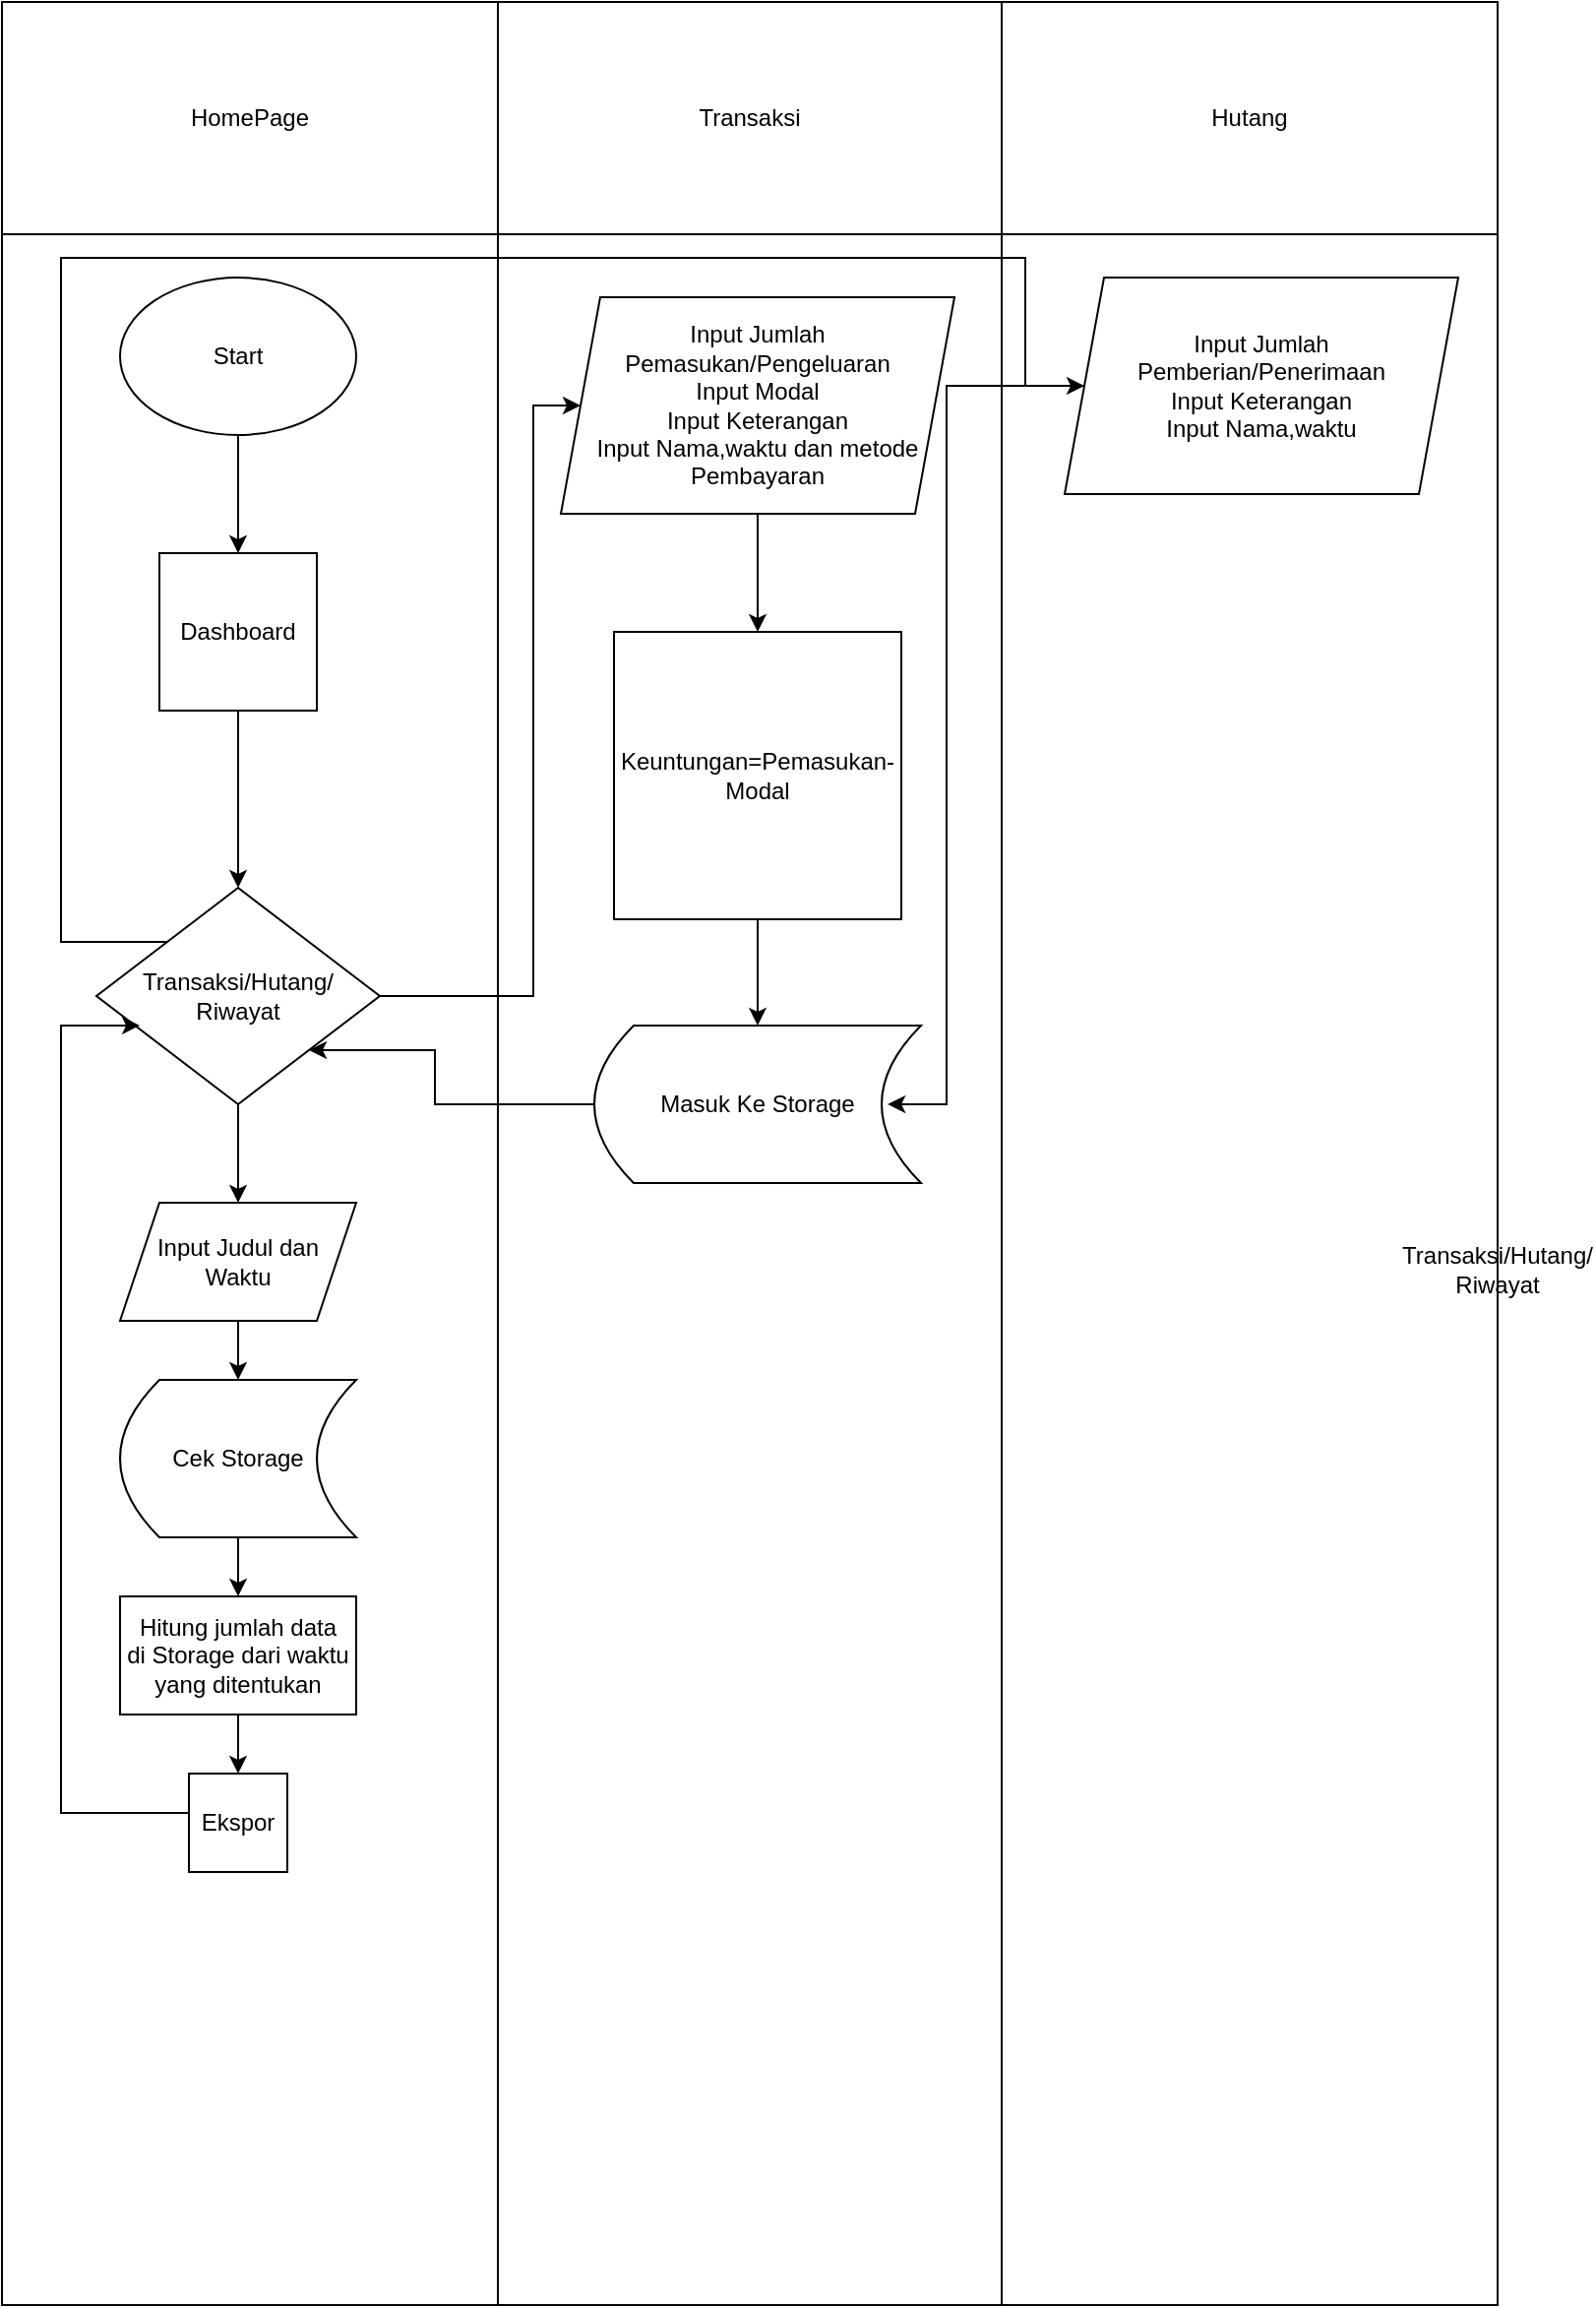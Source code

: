 <mxfile version="21.3.4" type="github">
  <diagram name="Halaman-1" id="BwGvgEw3xih0ZA-LP8oi">
    <mxGraphModel dx="1760" dy="968" grid="1" gridSize="10" guides="1" tooltips="1" connect="1" arrows="1" fold="1" page="1" pageScale="1" pageWidth="827" pageHeight="1169" math="0" shadow="0">
      <root>
        <mxCell id="0" />
        <mxCell id="1" parent="0" />
        <mxCell id="pZ1wPKouJq35_6eUtSY6-37" value="" style="childLayout=tableLayout;recursiveResize=0;shadow=0;fillColor=none;" parent="1" vertex="1">
          <mxGeometry x="30" width="760" height="1170" as="geometry" />
        </mxCell>
        <mxCell id="pZ1wPKouJq35_6eUtSY6-38" value="" style="shape=tableRow;horizontal=0;startSize=0;swimlaneHead=0;swimlaneBody=0;top=0;left=0;bottom=0;right=0;dropTarget=0;collapsible=0;recursiveResize=0;expand=0;fontStyle=0;fillColor=none;strokeColor=inherit;" parent="pZ1wPKouJq35_6eUtSY6-37" vertex="1">
          <mxGeometry width="760" height="118" as="geometry" />
        </mxCell>
        <mxCell id="pZ1wPKouJq35_6eUtSY6-39" value="HomePage" style="connectable=0;recursiveResize=0;strokeColor=inherit;fillColor=none;align=center;whiteSpace=wrap;html=1;" parent="pZ1wPKouJq35_6eUtSY6-38" vertex="1">
          <mxGeometry width="252" height="118" as="geometry">
            <mxRectangle width="252" height="118" as="alternateBounds" />
          </mxGeometry>
        </mxCell>
        <mxCell id="pZ1wPKouJq35_6eUtSY6-40" value="Transaksi" style="connectable=0;recursiveResize=0;strokeColor=inherit;fillColor=none;align=center;whiteSpace=wrap;html=1;" parent="pZ1wPKouJq35_6eUtSY6-38" vertex="1">
          <mxGeometry x="252" width="256" height="118" as="geometry">
            <mxRectangle width="256" height="118" as="alternateBounds" />
          </mxGeometry>
        </mxCell>
        <mxCell id="pZ1wPKouJq35_6eUtSY6-41" value="Hutang" style="connectable=0;recursiveResize=0;strokeColor=inherit;fillColor=none;align=center;whiteSpace=wrap;html=1;" parent="pZ1wPKouJq35_6eUtSY6-38" vertex="1">
          <mxGeometry x="508" width="252" height="118" as="geometry">
            <mxRectangle width="252" height="118" as="alternateBounds" />
          </mxGeometry>
        </mxCell>
        <mxCell id="pZ1wPKouJq35_6eUtSY6-46" style="shape=tableRow;horizontal=0;startSize=0;swimlaneHead=0;swimlaneBody=0;top=0;left=0;bottom=0;right=0;dropTarget=0;collapsible=0;recursiveResize=0;expand=0;fontStyle=0;fillColor=none;strokeColor=inherit;" parent="pZ1wPKouJq35_6eUtSY6-37" vertex="1">
          <mxGeometry y="118" width="760" height="1052" as="geometry" />
        </mxCell>
        <mxCell id="pZ1wPKouJq35_6eUtSY6-49" value="" style="connectable=0;recursiveResize=0;strokeColor=inherit;fillColor=none;align=center;whiteSpace=wrap;html=1;" parent="pZ1wPKouJq35_6eUtSY6-46" vertex="1">
          <mxGeometry width="252" height="1052" as="geometry">
            <mxRectangle width="252" height="1052" as="alternateBounds" />
          </mxGeometry>
        </mxCell>
        <mxCell id="pZ1wPKouJq35_6eUtSY6-47" value="" style="connectable=0;recursiveResize=0;strokeColor=inherit;fillColor=none;align=center;whiteSpace=wrap;html=1;" parent="pZ1wPKouJq35_6eUtSY6-46" vertex="1">
          <mxGeometry x="252" width="256" height="1052" as="geometry">
            <mxRectangle width="256" height="1052" as="alternateBounds" />
          </mxGeometry>
        </mxCell>
        <mxCell id="pZ1wPKouJq35_6eUtSY6-48" value="" style="connectable=0;recursiveResize=0;strokeColor=inherit;fillColor=none;align=center;whiteSpace=wrap;html=1;" parent="pZ1wPKouJq35_6eUtSY6-46" vertex="1">
          <mxGeometry x="508" width="252" height="1052" as="geometry">
            <mxRectangle width="252" height="1052" as="alternateBounds" />
          </mxGeometry>
        </mxCell>
        <mxCell id="pZ1wPKouJq35_6eUtSY6-51" value="Transaksi/Hutang/&lt;br&gt;Riwayat" style="rhombus;whiteSpace=wrap;html=1;" parent="pZ1wPKouJq35_6eUtSY6-46" vertex="1">
          <mxGeometry x="760" width="NaN" height="1052" as="geometry">
            <mxRectangle width="NaN" height="1052" as="alternateBounds" />
          </mxGeometry>
        </mxCell>
        <mxCell id="pZ1wPKouJq35_6eUtSY6-3" value="" style="edgeStyle=orthogonalEdgeStyle;rounded=0;orthogonalLoop=1;jettySize=auto;html=1;" parent="1" source="pZ1wPKouJq35_6eUtSY6-1" target="pZ1wPKouJq35_6eUtSY6-2" edge="1">
          <mxGeometry relative="1" as="geometry" />
        </mxCell>
        <mxCell id="pZ1wPKouJq35_6eUtSY6-1" value="Start" style="ellipse;whiteSpace=wrap;html=1;" parent="1" vertex="1">
          <mxGeometry x="90" y="140" width="120" height="80" as="geometry" />
        </mxCell>
        <mxCell id="pZ1wPKouJq35_6eUtSY6-5" value="" style="edgeStyle=orthogonalEdgeStyle;rounded=0;orthogonalLoop=1;jettySize=auto;html=1;" parent="1" source="pZ1wPKouJq35_6eUtSY6-2" target="pZ1wPKouJq35_6eUtSY6-4" edge="1">
          <mxGeometry relative="1" as="geometry" />
        </mxCell>
        <mxCell id="pZ1wPKouJq35_6eUtSY6-2" value="Dashboard" style="whiteSpace=wrap;html=1;aspect=fixed;" parent="1" vertex="1">
          <mxGeometry x="110" y="280" width="80" height="80" as="geometry" />
        </mxCell>
        <mxCell id="pZ1wPKouJq35_6eUtSY6-58" value="" style="edgeStyle=orthogonalEdgeStyle;rounded=0;orthogonalLoop=1;jettySize=auto;html=1;" parent="1" source="pZ1wPKouJq35_6eUtSY6-4" target="pZ1wPKouJq35_6eUtSY6-57" edge="1">
          <mxGeometry relative="1" as="geometry" />
        </mxCell>
        <mxCell id="pZ1wPKouJq35_6eUtSY6-66" style="edgeStyle=orthogonalEdgeStyle;rounded=0;orthogonalLoop=1;jettySize=auto;html=1;exitX=1;exitY=0.5;exitDx=0;exitDy=0;entryX=0;entryY=0.5;entryDx=0;entryDy=0;" parent="1" source="pZ1wPKouJq35_6eUtSY6-4" target="pZ1wPKouJq35_6eUtSY6-65" edge="1">
          <mxGeometry relative="1" as="geometry">
            <Array as="points">
              <mxPoint x="300" y="505" />
              <mxPoint x="300" y="205" />
            </Array>
          </mxGeometry>
        </mxCell>
        <mxCell id="pZ1wPKouJq35_6eUtSY6-73" style="edgeStyle=orthogonalEdgeStyle;rounded=0;orthogonalLoop=1;jettySize=auto;html=1;exitX=0;exitY=0;exitDx=0;exitDy=0;entryX=0;entryY=0.5;entryDx=0;entryDy=0;" parent="1" source="pZ1wPKouJq35_6eUtSY6-4" target="pZ1wPKouJq35_6eUtSY6-72" edge="1">
          <mxGeometry relative="1" as="geometry">
            <Array as="points">
              <mxPoint x="60" y="477" />
              <mxPoint x="60" y="130" />
              <mxPoint x="550" y="130" />
              <mxPoint x="550" y="195" />
            </Array>
          </mxGeometry>
        </mxCell>
        <mxCell id="pZ1wPKouJq35_6eUtSY6-4" value="Transaksi/Hutang/&lt;br&gt;Riwayat" style="rhombus;whiteSpace=wrap;html=1;" parent="1" vertex="1">
          <mxGeometry x="78" y="450" width="144" height="110" as="geometry" />
        </mxCell>
        <mxCell id="4jvbwCCkV_SR59NG1L40-4" style="edgeStyle=orthogonalEdgeStyle;rounded=0;orthogonalLoop=1;jettySize=auto;html=1;exitX=0.5;exitY=1;exitDx=0;exitDy=0;entryX=0.5;entryY=0;entryDx=0;entryDy=0;" edge="1" parent="1" source="pZ1wPKouJq35_6eUtSY6-57" target="4jvbwCCkV_SR59NG1L40-3">
          <mxGeometry relative="1" as="geometry" />
        </mxCell>
        <mxCell id="pZ1wPKouJq35_6eUtSY6-57" value="Input Judul dan &lt;br&gt;Waktu" style="shape=parallelogram;perimeter=parallelogramPerimeter;whiteSpace=wrap;html=1;fixedSize=1;" parent="1" vertex="1">
          <mxGeometry x="90" y="610" width="120" height="60" as="geometry" />
        </mxCell>
        <mxCell id="pZ1wPKouJq35_6eUtSY6-62" value="" style="edgeStyle=orthogonalEdgeStyle;rounded=0;orthogonalLoop=1;jettySize=auto;html=1;" parent="1" source="pZ1wPKouJq35_6eUtSY6-59" target="pZ1wPKouJq35_6eUtSY6-61" edge="1">
          <mxGeometry relative="1" as="geometry" />
        </mxCell>
        <mxCell id="pZ1wPKouJq35_6eUtSY6-59" value="Hitung jumlah data&lt;br&gt;di Storage dari waktu yang ditentukan" style="rounded=0;whiteSpace=wrap;html=1;" parent="1" vertex="1">
          <mxGeometry x="90" y="810" width="120" height="60" as="geometry" />
        </mxCell>
        <mxCell id="pZ1wPKouJq35_6eUtSY6-64" style="edgeStyle=orthogonalEdgeStyle;rounded=0;orthogonalLoop=1;jettySize=auto;html=1;exitX=0;exitY=0.5;exitDx=0;exitDy=0;entryX=0.153;entryY=0.636;entryDx=0;entryDy=0;entryPerimeter=0;" parent="1" source="pZ1wPKouJq35_6eUtSY6-61" target="pZ1wPKouJq35_6eUtSY6-4" edge="1">
          <mxGeometry relative="1" as="geometry">
            <Array as="points">
              <mxPoint x="125" y="920" />
              <mxPoint x="60" y="920" />
              <mxPoint x="60" y="520" />
            </Array>
          </mxGeometry>
        </mxCell>
        <mxCell id="pZ1wPKouJq35_6eUtSY6-61" value="Ekspor" style="whiteSpace=wrap;html=1;aspect=fixed;" parent="1" vertex="1">
          <mxGeometry x="125" y="900" width="50" height="50" as="geometry" />
        </mxCell>
        <mxCell id="pZ1wPKouJq35_6eUtSY6-68" value="" style="edgeStyle=orthogonalEdgeStyle;rounded=0;orthogonalLoop=1;jettySize=auto;html=1;" parent="1" source="pZ1wPKouJq35_6eUtSY6-65" target="pZ1wPKouJq35_6eUtSY6-67" edge="1">
          <mxGeometry relative="1" as="geometry" />
        </mxCell>
        <mxCell id="pZ1wPKouJq35_6eUtSY6-65" value="Input Jumlah Pemasukan/Pengeluaran&lt;br&gt;Input Modal&lt;br&gt;Input Keterangan&lt;br&gt;Input Nama,waktu dan metode Pembayaran" style="shape=parallelogram;perimeter=parallelogramPerimeter;whiteSpace=wrap;html=1;fixedSize=1;" parent="1" vertex="1">
          <mxGeometry x="314" y="150" width="200" height="110" as="geometry" />
        </mxCell>
        <mxCell id="pZ1wPKouJq35_6eUtSY6-70" value="" style="edgeStyle=orthogonalEdgeStyle;rounded=0;orthogonalLoop=1;jettySize=auto;html=1;" parent="1" source="pZ1wPKouJq35_6eUtSY6-67" target="pZ1wPKouJq35_6eUtSY6-69" edge="1">
          <mxGeometry relative="1" as="geometry" />
        </mxCell>
        <mxCell id="pZ1wPKouJq35_6eUtSY6-67" value="Keuntungan=Pemasukan-Modal" style="whiteSpace=wrap;html=1;aspect=fixed;" parent="1" vertex="1">
          <mxGeometry x="341" y="320" width="146" height="146" as="geometry" />
        </mxCell>
        <mxCell id="pZ1wPKouJq35_6eUtSY6-71" style="edgeStyle=orthogonalEdgeStyle;rounded=0;orthogonalLoop=1;jettySize=auto;html=1;exitX=0;exitY=0.5;exitDx=0;exitDy=0;entryX=1;entryY=1;entryDx=0;entryDy=0;" parent="1" source="pZ1wPKouJq35_6eUtSY6-69" target="pZ1wPKouJq35_6eUtSY6-4" edge="1">
          <mxGeometry relative="1" as="geometry">
            <Array as="points">
              <mxPoint x="250" y="560" />
              <mxPoint x="250" y="533" />
            </Array>
          </mxGeometry>
        </mxCell>
        <mxCell id="pZ1wPKouJq35_6eUtSY6-69" value="Masuk Ke Storage" style="shape=dataStorage;whiteSpace=wrap;html=1;fixedSize=1;" parent="1" vertex="1">
          <mxGeometry x="331" y="520" width="166" height="80" as="geometry" />
        </mxCell>
        <mxCell id="4jvbwCCkV_SR59NG1L40-2" value="" style="edgeStyle=orthogonalEdgeStyle;rounded=0;orthogonalLoop=1;jettySize=auto;html=1;entryX=0.898;entryY=0.5;entryDx=0;entryDy=0;entryPerimeter=0;" edge="1" parent="1" source="pZ1wPKouJq35_6eUtSY6-72" target="pZ1wPKouJq35_6eUtSY6-69">
          <mxGeometry relative="1" as="geometry">
            <mxPoint x="670" y="340" as="targetPoint" />
            <Array as="points">
              <mxPoint x="510" y="195" />
              <mxPoint x="510" y="560" />
            </Array>
          </mxGeometry>
        </mxCell>
        <mxCell id="pZ1wPKouJq35_6eUtSY6-72" value="Input Jumlah Pemberian/Penerimaan&lt;br&gt;Input Keterangan&lt;br&gt;Input Nama,waktu" style="shape=parallelogram;perimeter=parallelogramPerimeter;whiteSpace=wrap;html=1;fixedSize=1;" parent="1" vertex="1">
          <mxGeometry x="570" y="140" width="200" height="110" as="geometry" />
        </mxCell>
        <mxCell id="4jvbwCCkV_SR59NG1L40-5" style="edgeStyle=orthogonalEdgeStyle;rounded=0;orthogonalLoop=1;jettySize=auto;html=1;exitX=0.5;exitY=1;exitDx=0;exitDy=0;entryX=0.5;entryY=0;entryDx=0;entryDy=0;" edge="1" parent="1" source="4jvbwCCkV_SR59NG1L40-3" target="pZ1wPKouJq35_6eUtSY6-59">
          <mxGeometry relative="1" as="geometry" />
        </mxCell>
        <mxCell id="4jvbwCCkV_SR59NG1L40-3" value="Cek Storage" style="shape=dataStorage;whiteSpace=wrap;html=1;fixedSize=1;" vertex="1" parent="1">
          <mxGeometry x="90" y="700" width="120" height="80" as="geometry" />
        </mxCell>
      </root>
    </mxGraphModel>
  </diagram>
</mxfile>
